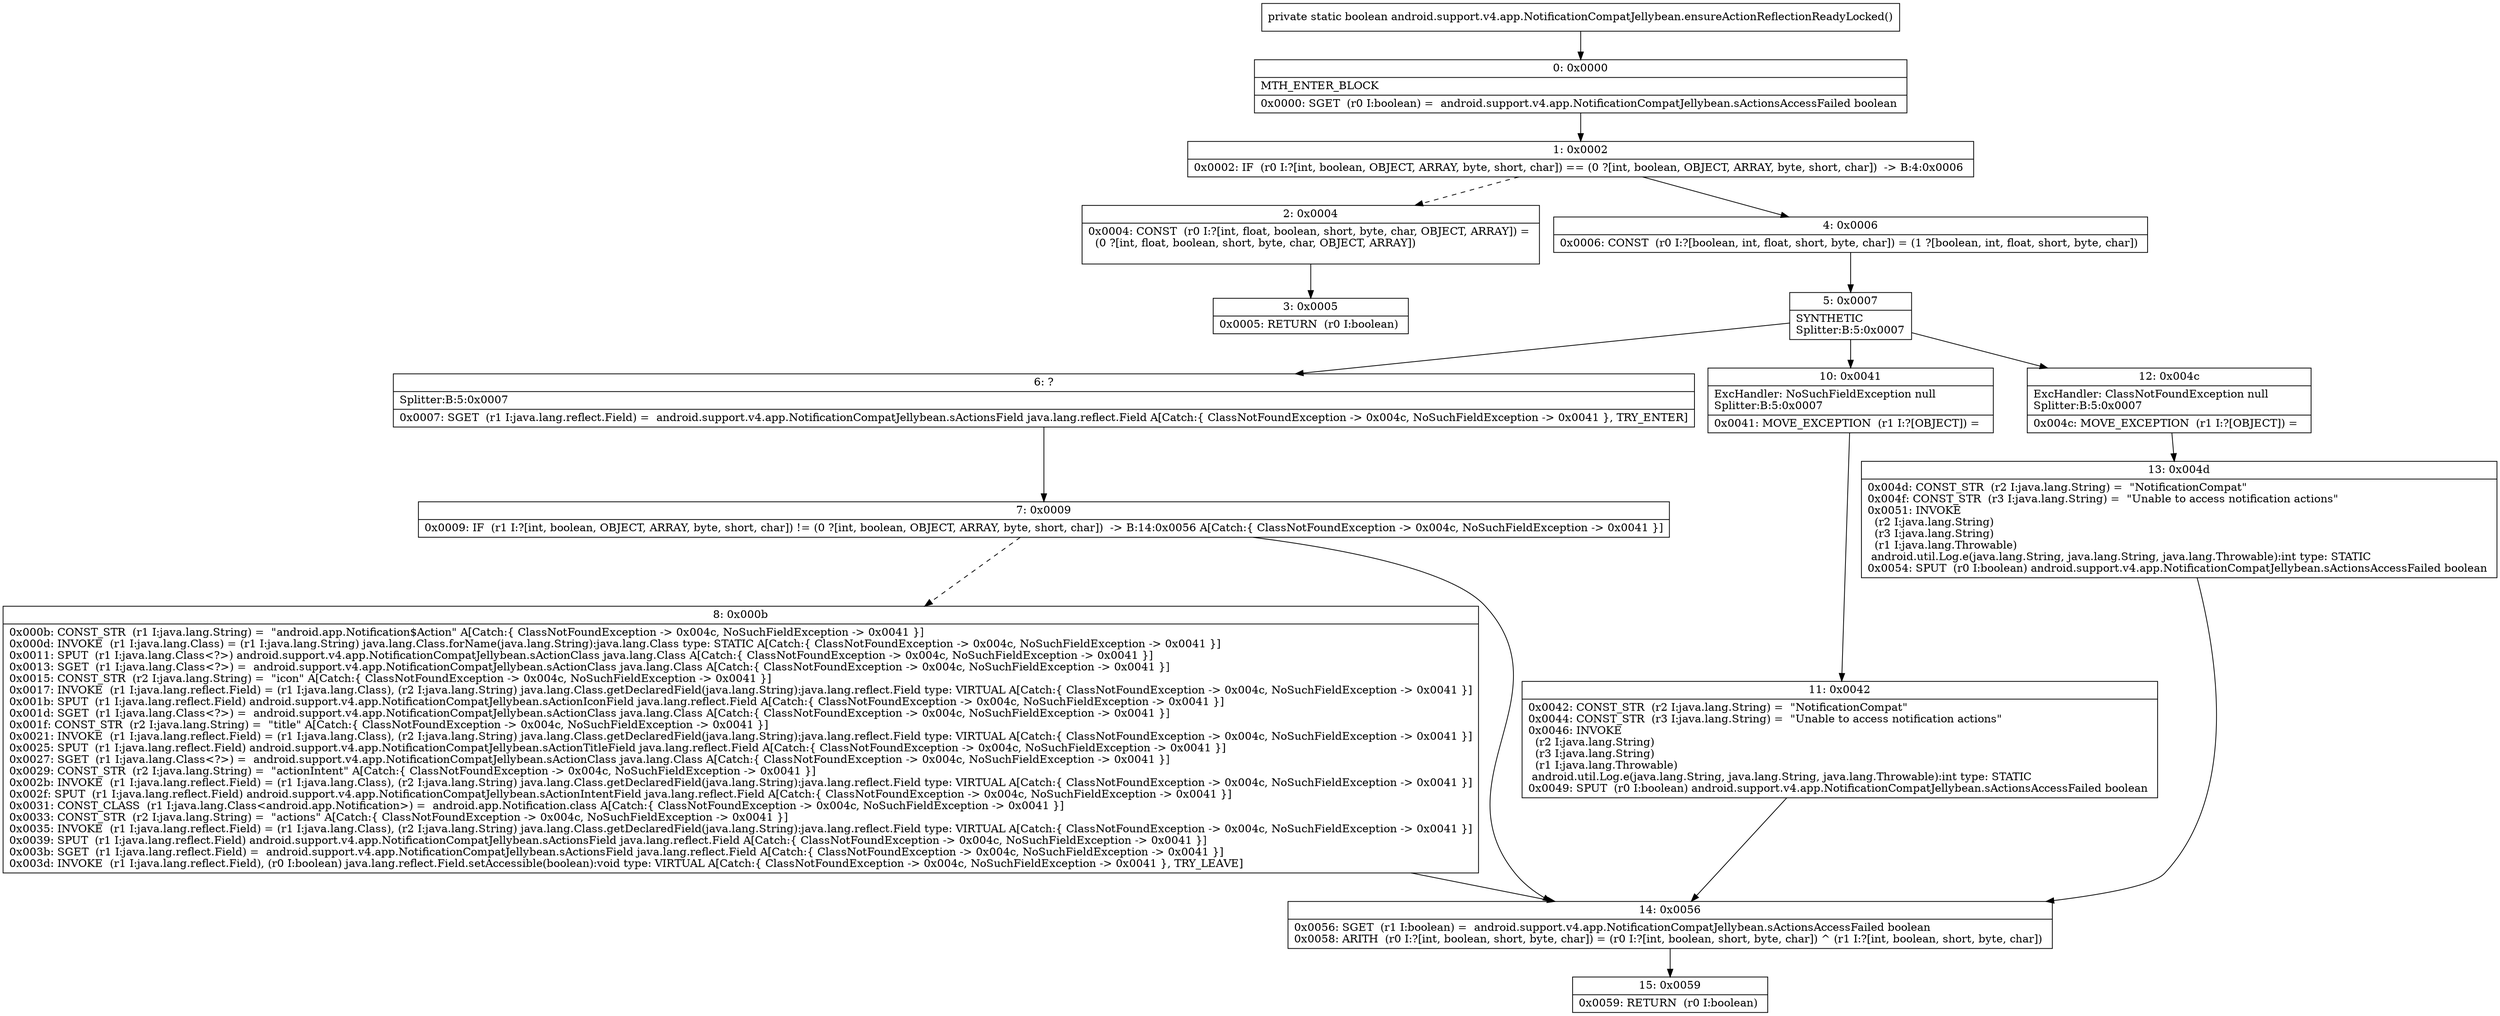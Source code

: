 digraph "CFG forandroid.support.v4.app.NotificationCompatJellybean.ensureActionReflectionReadyLocked()Z" {
Node_0 [shape=record,label="{0\:\ 0x0000|MTH_ENTER_BLOCK\l|0x0000: SGET  (r0 I:boolean) =  android.support.v4.app.NotificationCompatJellybean.sActionsAccessFailed boolean \l}"];
Node_1 [shape=record,label="{1\:\ 0x0002|0x0002: IF  (r0 I:?[int, boolean, OBJECT, ARRAY, byte, short, char]) == (0 ?[int, boolean, OBJECT, ARRAY, byte, short, char])  \-\> B:4:0x0006 \l}"];
Node_2 [shape=record,label="{2\:\ 0x0004|0x0004: CONST  (r0 I:?[int, float, boolean, short, byte, char, OBJECT, ARRAY]) = \l  (0 ?[int, float, boolean, short, byte, char, OBJECT, ARRAY])\l \l}"];
Node_3 [shape=record,label="{3\:\ 0x0005|0x0005: RETURN  (r0 I:boolean) \l}"];
Node_4 [shape=record,label="{4\:\ 0x0006|0x0006: CONST  (r0 I:?[boolean, int, float, short, byte, char]) = (1 ?[boolean, int, float, short, byte, char]) \l}"];
Node_5 [shape=record,label="{5\:\ 0x0007|SYNTHETIC\lSplitter:B:5:0x0007\l}"];
Node_6 [shape=record,label="{6\:\ ?|Splitter:B:5:0x0007\l|0x0007: SGET  (r1 I:java.lang.reflect.Field) =  android.support.v4.app.NotificationCompatJellybean.sActionsField java.lang.reflect.Field A[Catch:\{ ClassNotFoundException \-\> 0x004c, NoSuchFieldException \-\> 0x0041 \}, TRY_ENTER]\l}"];
Node_7 [shape=record,label="{7\:\ 0x0009|0x0009: IF  (r1 I:?[int, boolean, OBJECT, ARRAY, byte, short, char]) != (0 ?[int, boolean, OBJECT, ARRAY, byte, short, char])  \-\> B:14:0x0056 A[Catch:\{ ClassNotFoundException \-\> 0x004c, NoSuchFieldException \-\> 0x0041 \}]\l}"];
Node_8 [shape=record,label="{8\:\ 0x000b|0x000b: CONST_STR  (r1 I:java.lang.String) =  \"android.app.Notification$Action\" A[Catch:\{ ClassNotFoundException \-\> 0x004c, NoSuchFieldException \-\> 0x0041 \}]\l0x000d: INVOKE  (r1 I:java.lang.Class) = (r1 I:java.lang.String) java.lang.Class.forName(java.lang.String):java.lang.Class type: STATIC A[Catch:\{ ClassNotFoundException \-\> 0x004c, NoSuchFieldException \-\> 0x0041 \}]\l0x0011: SPUT  (r1 I:java.lang.Class\<?\>) android.support.v4.app.NotificationCompatJellybean.sActionClass java.lang.Class A[Catch:\{ ClassNotFoundException \-\> 0x004c, NoSuchFieldException \-\> 0x0041 \}]\l0x0013: SGET  (r1 I:java.lang.Class\<?\>) =  android.support.v4.app.NotificationCompatJellybean.sActionClass java.lang.Class A[Catch:\{ ClassNotFoundException \-\> 0x004c, NoSuchFieldException \-\> 0x0041 \}]\l0x0015: CONST_STR  (r2 I:java.lang.String) =  \"icon\" A[Catch:\{ ClassNotFoundException \-\> 0x004c, NoSuchFieldException \-\> 0x0041 \}]\l0x0017: INVOKE  (r1 I:java.lang.reflect.Field) = (r1 I:java.lang.Class), (r2 I:java.lang.String) java.lang.Class.getDeclaredField(java.lang.String):java.lang.reflect.Field type: VIRTUAL A[Catch:\{ ClassNotFoundException \-\> 0x004c, NoSuchFieldException \-\> 0x0041 \}]\l0x001b: SPUT  (r1 I:java.lang.reflect.Field) android.support.v4.app.NotificationCompatJellybean.sActionIconField java.lang.reflect.Field A[Catch:\{ ClassNotFoundException \-\> 0x004c, NoSuchFieldException \-\> 0x0041 \}]\l0x001d: SGET  (r1 I:java.lang.Class\<?\>) =  android.support.v4.app.NotificationCompatJellybean.sActionClass java.lang.Class A[Catch:\{ ClassNotFoundException \-\> 0x004c, NoSuchFieldException \-\> 0x0041 \}]\l0x001f: CONST_STR  (r2 I:java.lang.String) =  \"title\" A[Catch:\{ ClassNotFoundException \-\> 0x004c, NoSuchFieldException \-\> 0x0041 \}]\l0x0021: INVOKE  (r1 I:java.lang.reflect.Field) = (r1 I:java.lang.Class), (r2 I:java.lang.String) java.lang.Class.getDeclaredField(java.lang.String):java.lang.reflect.Field type: VIRTUAL A[Catch:\{ ClassNotFoundException \-\> 0x004c, NoSuchFieldException \-\> 0x0041 \}]\l0x0025: SPUT  (r1 I:java.lang.reflect.Field) android.support.v4.app.NotificationCompatJellybean.sActionTitleField java.lang.reflect.Field A[Catch:\{ ClassNotFoundException \-\> 0x004c, NoSuchFieldException \-\> 0x0041 \}]\l0x0027: SGET  (r1 I:java.lang.Class\<?\>) =  android.support.v4.app.NotificationCompatJellybean.sActionClass java.lang.Class A[Catch:\{ ClassNotFoundException \-\> 0x004c, NoSuchFieldException \-\> 0x0041 \}]\l0x0029: CONST_STR  (r2 I:java.lang.String) =  \"actionIntent\" A[Catch:\{ ClassNotFoundException \-\> 0x004c, NoSuchFieldException \-\> 0x0041 \}]\l0x002b: INVOKE  (r1 I:java.lang.reflect.Field) = (r1 I:java.lang.Class), (r2 I:java.lang.String) java.lang.Class.getDeclaredField(java.lang.String):java.lang.reflect.Field type: VIRTUAL A[Catch:\{ ClassNotFoundException \-\> 0x004c, NoSuchFieldException \-\> 0x0041 \}]\l0x002f: SPUT  (r1 I:java.lang.reflect.Field) android.support.v4.app.NotificationCompatJellybean.sActionIntentField java.lang.reflect.Field A[Catch:\{ ClassNotFoundException \-\> 0x004c, NoSuchFieldException \-\> 0x0041 \}]\l0x0031: CONST_CLASS  (r1 I:java.lang.Class\<android.app.Notification\>) =  android.app.Notification.class A[Catch:\{ ClassNotFoundException \-\> 0x004c, NoSuchFieldException \-\> 0x0041 \}]\l0x0033: CONST_STR  (r2 I:java.lang.String) =  \"actions\" A[Catch:\{ ClassNotFoundException \-\> 0x004c, NoSuchFieldException \-\> 0x0041 \}]\l0x0035: INVOKE  (r1 I:java.lang.reflect.Field) = (r1 I:java.lang.Class), (r2 I:java.lang.String) java.lang.Class.getDeclaredField(java.lang.String):java.lang.reflect.Field type: VIRTUAL A[Catch:\{ ClassNotFoundException \-\> 0x004c, NoSuchFieldException \-\> 0x0041 \}]\l0x0039: SPUT  (r1 I:java.lang.reflect.Field) android.support.v4.app.NotificationCompatJellybean.sActionsField java.lang.reflect.Field A[Catch:\{ ClassNotFoundException \-\> 0x004c, NoSuchFieldException \-\> 0x0041 \}]\l0x003b: SGET  (r1 I:java.lang.reflect.Field) =  android.support.v4.app.NotificationCompatJellybean.sActionsField java.lang.reflect.Field A[Catch:\{ ClassNotFoundException \-\> 0x004c, NoSuchFieldException \-\> 0x0041 \}]\l0x003d: INVOKE  (r1 I:java.lang.reflect.Field), (r0 I:boolean) java.lang.reflect.Field.setAccessible(boolean):void type: VIRTUAL A[Catch:\{ ClassNotFoundException \-\> 0x004c, NoSuchFieldException \-\> 0x0041 \}, TRY_LEAVE]\l}"];
Node_10 [shape=record,label="{10\:\ 0x0041|ExcHandler: NoSuchFieldException null\lSplitter:B:5:0x0007\l|0x0041: MOVE_EXCEPTION  (r1 I:?[OBJECT]) =  \l}"];
Node_11 [shape=record,label="{11\:\ 0x0042|0x0042: CONST_STR  (r2 I:java.lang.String) =  \"NotificationCompat\" \l0x0044: CONST_STR  (r3 I:java.lang.String) =  \"Unable to access notification actions\" \l0x0046: INVOKE  \l  (r2 I:java.lang.String)\l  (r3 I:java.lang.String)\l  (r1 I:java.lang.Throwable)\l android.util.Log.e(java.lang.String, java.lang.String, java.lang.Throwable):int type: STATIC \l0x0049: SPUT  (r0 I:boolean) android.support.v4.app.NotificationCompatJellybean.sActionsAccessFailed boolean \l}"];
Node_12 [shape=record,label="{12\:\ 0x004c|ExcHandler: ClassNotFoundException null\lSplitter:B:5:0x0007\l|0x004c: MOVE_EXCEPTION  (r1 I:?[OBJECT]) =  \l}"];
Node_13 [shape=record,label="{13\:\ 0x004d|0x004d: CONST_STR  (r2 I:java.lang.String) =  \"NotificationCompat\" \l0x004f: CONST_STR  (r3 I:java.lang.String) =  \"Unable to access notification actions\" \l0x0051: INVOKE  \l  (r2 I:java.lang.String)\l  (r3 I:java.lang.String)\l  (r1 I:java.lang.Throwable)\l android.util.Log.e(java.lang.String, java.lang.String, java.lang.Throwable):int type: STATIC \l0x0054: SPUT  (r0 I:boolean) android.support.v4.app.NotificationCompatJellybean.sActionsAccessFailed boolean \l}"];
Node_14 [shape=record,label="{14\:\ 0x0056|0x0056: SGET  (r1 I:boolean) =  android.support.v4.app.NotificationCompatJellybean.sActionsAccessFailed boolean \l0x0058: ARITH  (r0 I:?[int, boolean, short, byte, char]) = (r0 I:?[int, boolean, short, byte, char]) ^ (r1 I:?[int, boolean, short, byte, char]) \l}"];
Node_15 [shape=record,label="{15\:\ 0x0059|0x0059: RETURN  (r0 I:boolean) \l}"];
MethodNode[shape=record,label="{private static boolean android.support.v4.app.NotificationCompatJellybean.ensureActionReflectionReadyLocked() }"];
MethodNode -> Node_0;
Node_0 -> Node_1;
Node_1 -> Node_2[style=dashed];
Node_1 -> Node_4;
Node_2 -> Node_3;
Node_4 -> Node_5;
Node_5 -> Node_6;
Node_5 -> Node_12;
Node_5 -> Node_10;
Node_6 -> Node_7;
Node_7 -> Node_8[style=dashed];
Node_7 -> Node_14;
Node_8 -> Node_14;
Node_10 -> Node_11;
Node_11 -> Node_14;
Node_12 -> Node_13;
Node_13 -> Node_14;
Node_14 -> Node_15;
}

